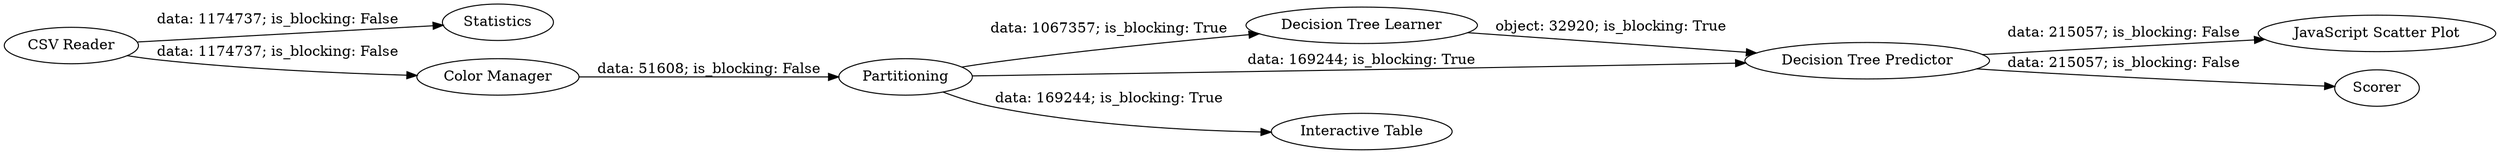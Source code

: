 digraph {
	"-51399403089811395_11" [label="JavaScript Scatter Plot"]
	"-51399403089811395_5" [label=Partitioning]
	"-51399403089811395_12" [label=Scorer]
	"-51399403089811395_10" [label="Decision Tree Learner"]
	"-51399403089811395_4" [label="Decision Tree Predictor"]
	"-51399403089811395_9" [label=Statistics]
	"-51399403089811395_7" [label="Interactive Table"]
	"-51399403089811395_14" [label="CSV Reader"]
	"-51399403089811395_2" [label="Color Manager"]
	"-51399403089811395_5" -> "-51399403089811395_4" [label="data: 169244; is_blocking: True"]
	"-51399403089811395_5" -> "-51399403089811395_7" [label="data: 169244; is_blocking: True"]
	"-51399403089811395_10" -> "-51399403089811395_4" [label="object: 32920; is_blocking: True"]
	"-51399403089811395_14" -> "-51399403089811395_2" [label="data: 1174737; is_blocking: False"]
	"-51399403089811395_5" -> "-51399403089811395_10" [label="data: 1067357; is_blocking: True"]
	"-51399403089811395_2" -> "-51399403089811395_5" [label="data: 51608; is_blocking: False"]
	"-51399403089811395_4" -> "-51399403089811395_12" [label="data: 215057; is_blocking: False"]
	"-51399403089811395_4" -> "-51399403089811395_11" [label="data: 215057; is_blocking: False"]
	"-51399403089811395_14" -> "-51399403089811395_9" [label="data: 1174737; is_blocking: False"]
	rankdir=LR
}
